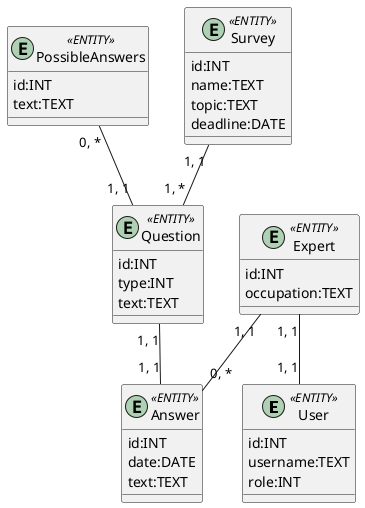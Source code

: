 @startuml

  entity User <<ENTITY>> {
    id:INT
    username:TEXT
    role:INT
  }
  
  entity Expert <<ENTITY>>{
    id:INT
    occupation:TEXT
  }
  
  entity Survey <<ENTITY>>{
    id:INT
    name:TEXT
    topic:TEXT
    deadline:DATE
  }
  
  entity Question <<ENTITY>>{
    id:INT
    type:INT
    text:TEXT
  }

  entity Answer <<ENTITY>> {
    id:INT
    date:DATE
    text:TEXT
  }
  
  entity PossibleAnswers <<ENTITY>> {
    id:INT
    text:TEXT
  }

  Question "1, *" -u- "1, 1" Survey
  User "1, 1" -u- "1, 1" Expert
  Answer "1, 1" -u- "1, 1" Question
  Answer "0, *" -u- "1, 1" Expert
  Question "1, 1" -u- "0, *" PossibleAnswers
      
@enduml

